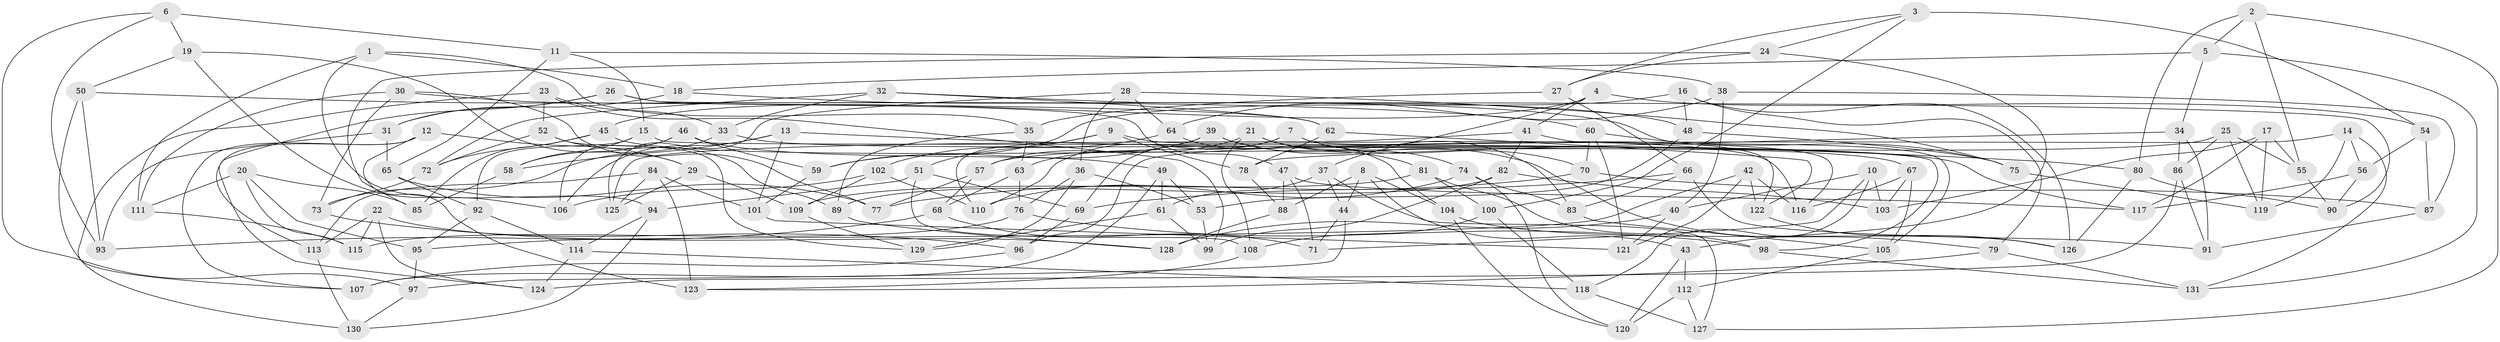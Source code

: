 // Generated by graph-tools (version 1.1) at 2025/56/03/09/25 04:56:58]
// undirected, 131 vertices, 262 edges
graph export_dot {
graph [start="1"]
  node [color=gray90,style=filled];
  1;
  2;
  3;
  4;
  5;
  6;
  7;
  8;
  9;
  10;
  11;
  12;
  13;
  14;
  15;
  16;
  17;
  18;
  19;
  20;
  21;
  22;
  23;
  24;
  25;
  26;
  27;
  28;
  29;
  30;
  31;
  32;
  33;
  34;
  35;
  36;
  37;
  38;
  39;
  40;
  41;
  42;
  43;
  44;
  45;
  46;
  47;
  48;
  49;
  50;
  51;
  52;
  53;
  54;
  55;
  56;
  57;
  58;
  59;
  60;
  61;
  62;
  63;
  64;
  65;
  66;
  67;
  68;
  69;
  70;
  71;
  72;
  73;
  74;
  75;
  76;
  77;
  78;
  79;
  80;
  81;
  82;
  83;
  84;
  85;
  86;
  87;
  88;
  89;
  90;
  91;
  92;
  93;
  94;
  95;
  96;
  97;
  98;
  99;
  100;
  101;
  102;
  103;
  104;
  105;
  106;
  107;
  108;
  109;
  110;
  111;
  112;
  113;
  114;
  115;
  116;
  117;
  118;
  119;
  120;
  121;
  122;
  123;
  124;
  125;
  126;
  127;
  128;
  129;
  130;
  131;
  1 -- 35;
  1 -- 18;
  1 -- 111;
  1 -- 94;
  2 -- 5;
  2 -- 55;
  2 -- 80;
  2 -- 127;
  3 -- 54;
  3 -- 27;
  3 -- 24;
  3 -- 100;
  4 -- 45;
  4 -- 37;
  4 -- 54;
  4 -- 41;
  5 -- 131;
  5 -- 34;
  5 -- 18;
  6 -- 93;
  6 -- 11;
  6 -- 19;
  6 -- 97;
  7 -- 110;
  7 -- 69;
  7 -- 70;
  7 -- 122;
  8 -- 104;
  8 -- 88;
  8 -- 44;
  8 -- 43;
  9 -- 110;
  9 -- 51;
  9 -- 116;
  9 -- 78;
  10 -- 40;
  10 -- 118;
  10 -- 103;
  10 -- 71;
  11 -- 65;
  11 -- 38;
  11 -- 15;
  12 -- 29;
  12 -- 107;
  12 -- 123;
  12 -- 124;
  13 -- 106;
  13 -- 58;
  13 -- 101;
  13 -- 80;
  14 -- 119;
  14 -- 131;
  14 -- 56;
  14 -- 96;
  15 -- 92;
  15 -- 98;
  15 -- 58;
  16 -- 79;
  16 -- 48;
  16 -- 126;
  16 -- 59;
  17 -- 119;
  17 -- 117;
  17 -- 103;
  17 -- 55;
  18 -- 105;
  18 -- 31;
  19 -- 106;
  19 -- 50;
  19 -- 29;
  20 -- 85;
  20 -- 95;
  20 -- 111;
  20 -- 115;
  21 -- 83;
  21 -- 74;
  21 -- 63;
  21 -- 108;
  22 -- 124;
  22 -- 113;
  22 -- 128;
  22 -- 115;
  23 -- 99;
  23 -- 130;
  23 -- 33;
  23 -- 52;
  24 -- 85;
  24 -- 27;
  24 -- 43;
  25 -- 55;
  25 -- 57;
  25 -- 86;
  25 -- 119;
  26 -- 113;
  26 -- 47;
  26 -- 90;
  26 -- 31;
  27 -- 35;
  27 -- 66;
  28 -- 125;
  28 -- 75;
  28 -- 36;
  28 -- 64;
  29 -- 125;
  29 -- 109;
  30 -- 111;
  30 -- 73;
  30 -- 62;
  30 -- 77;
  31 -- 93;
  31 -- 65;
  32 -- 33;
  32 -- 72;
  32 -- 48;
  32 -- 62;
  33 -- 73;
  33 -- 117;
  34 -- 91;
  34 -- 86;
  34 -- 78;
  35 -- 89;
  35 -- 63;
  36 -- 53;
  36 -- 129;
  36 -- 76;
  37 -- 127;
  37 -- 61;
  37 -- 44;
  38 -- 64;
  38 -- 40;
  38 -- 87;
  39 -- 79;
  39 -- 57;
  39 -- 81;
  39 -- 59;
  40 -- 128;
  40 -- 121;
  41 -- 82;
  41 -- 116;
  41 -- 125;
  42 -- 121;
  42 -- 122;
  42 -- 116;
  42 -- 95;
  43 -- 120;
  43 -- 112;
  44 -- 71;
  44 -- 97;
  45 -- 67;
  45 -- 85;
  45 -- 72;
  46 -- 59;
  46 -- 58;
  46 -- 49;
  46 -- 106;
  47 -- 71;
  47 -- 117;
  47 -- 88;
  48 -- 53;
  48 -- 75;
  49 -- 53;
  49 -- 61;
  49 -- 107;
  50 -- 107;
  50 -- 60;
  50 -- 93;
  51 -- 69;
  51 -- 94;
  51 -- 108;
  52 -- 89;
  52 -- 72;
  52 -- 129;
  53 -- 99;
  54 -- 87;
  54 -- 56;
  55 -- 90;
  56 -- 117;
  56 -- 90;
  57 -- 77;
  57 -- 68;
  58 -- 85;
  59 -- 101;
  60 -- 70;
  60 -- 75;
  60 -- 121;
  61 -- 129;
  61 -- 99;
  62 -- 78;
  62 -- 122;
  63 -- 76;
  63 -- 68;
  64 -- 102;
  64 -- 104;
  65 -- 92;
  65 -- 77;
  66 -- 91;
  66 -- 69;
  66 -- 83;
  67 -- 105;
  67 -- 103;
  67 -- 116;
  68 -- 93;
  68 -- 71;
  69 -- 96;
  70 -- 77;
  70 -- 87;
  72 -- 73;
  73 -- 96;
  74 -- 83;
  74 -- 120;
  74 -- 110;
  75 -- 119;
  76 -- 115;
  76 -- 98;
  78 -- 88;
  79 -- 131;
  79 -- 123;
  80 -- 90;
  80 -- 126;
  81 -- 109;
  81 -- 100;
  81 -- 98;
  82 -- 89;
  82 -- 99;
  82 -- 103;
  83 -- 105;
  84 -- 123;
  84 -- 101;
  84 -- 125;
  84 -- 113;
  86 -- 91;
  86 -- 124;
  87 -- 91;
  88 -- 128;
  89 -- 128;
  92 -- 95;
  92 -- 114;
  94 -- 130;
  94 -- 114;
  95 -- 97;
  96 -- 107;
  97 -- 130;
  98 -- 131;
  100 -- 108;
  100 -- 118;
  101 -- 121;
  102 -- 106;
  102 -- 110;
  102 -- 109;
  104 -- 120;
  104 -- 126;
  105 -- 112;
  108 -- 123;
  109 -- 129;
  111 -- 115;
  112 -- 120;
  112 -- 127;
  113 -- 130;
  114 -- 118;
  114 -- 124;
  118 -- 127;
  122 -- 126;
}
